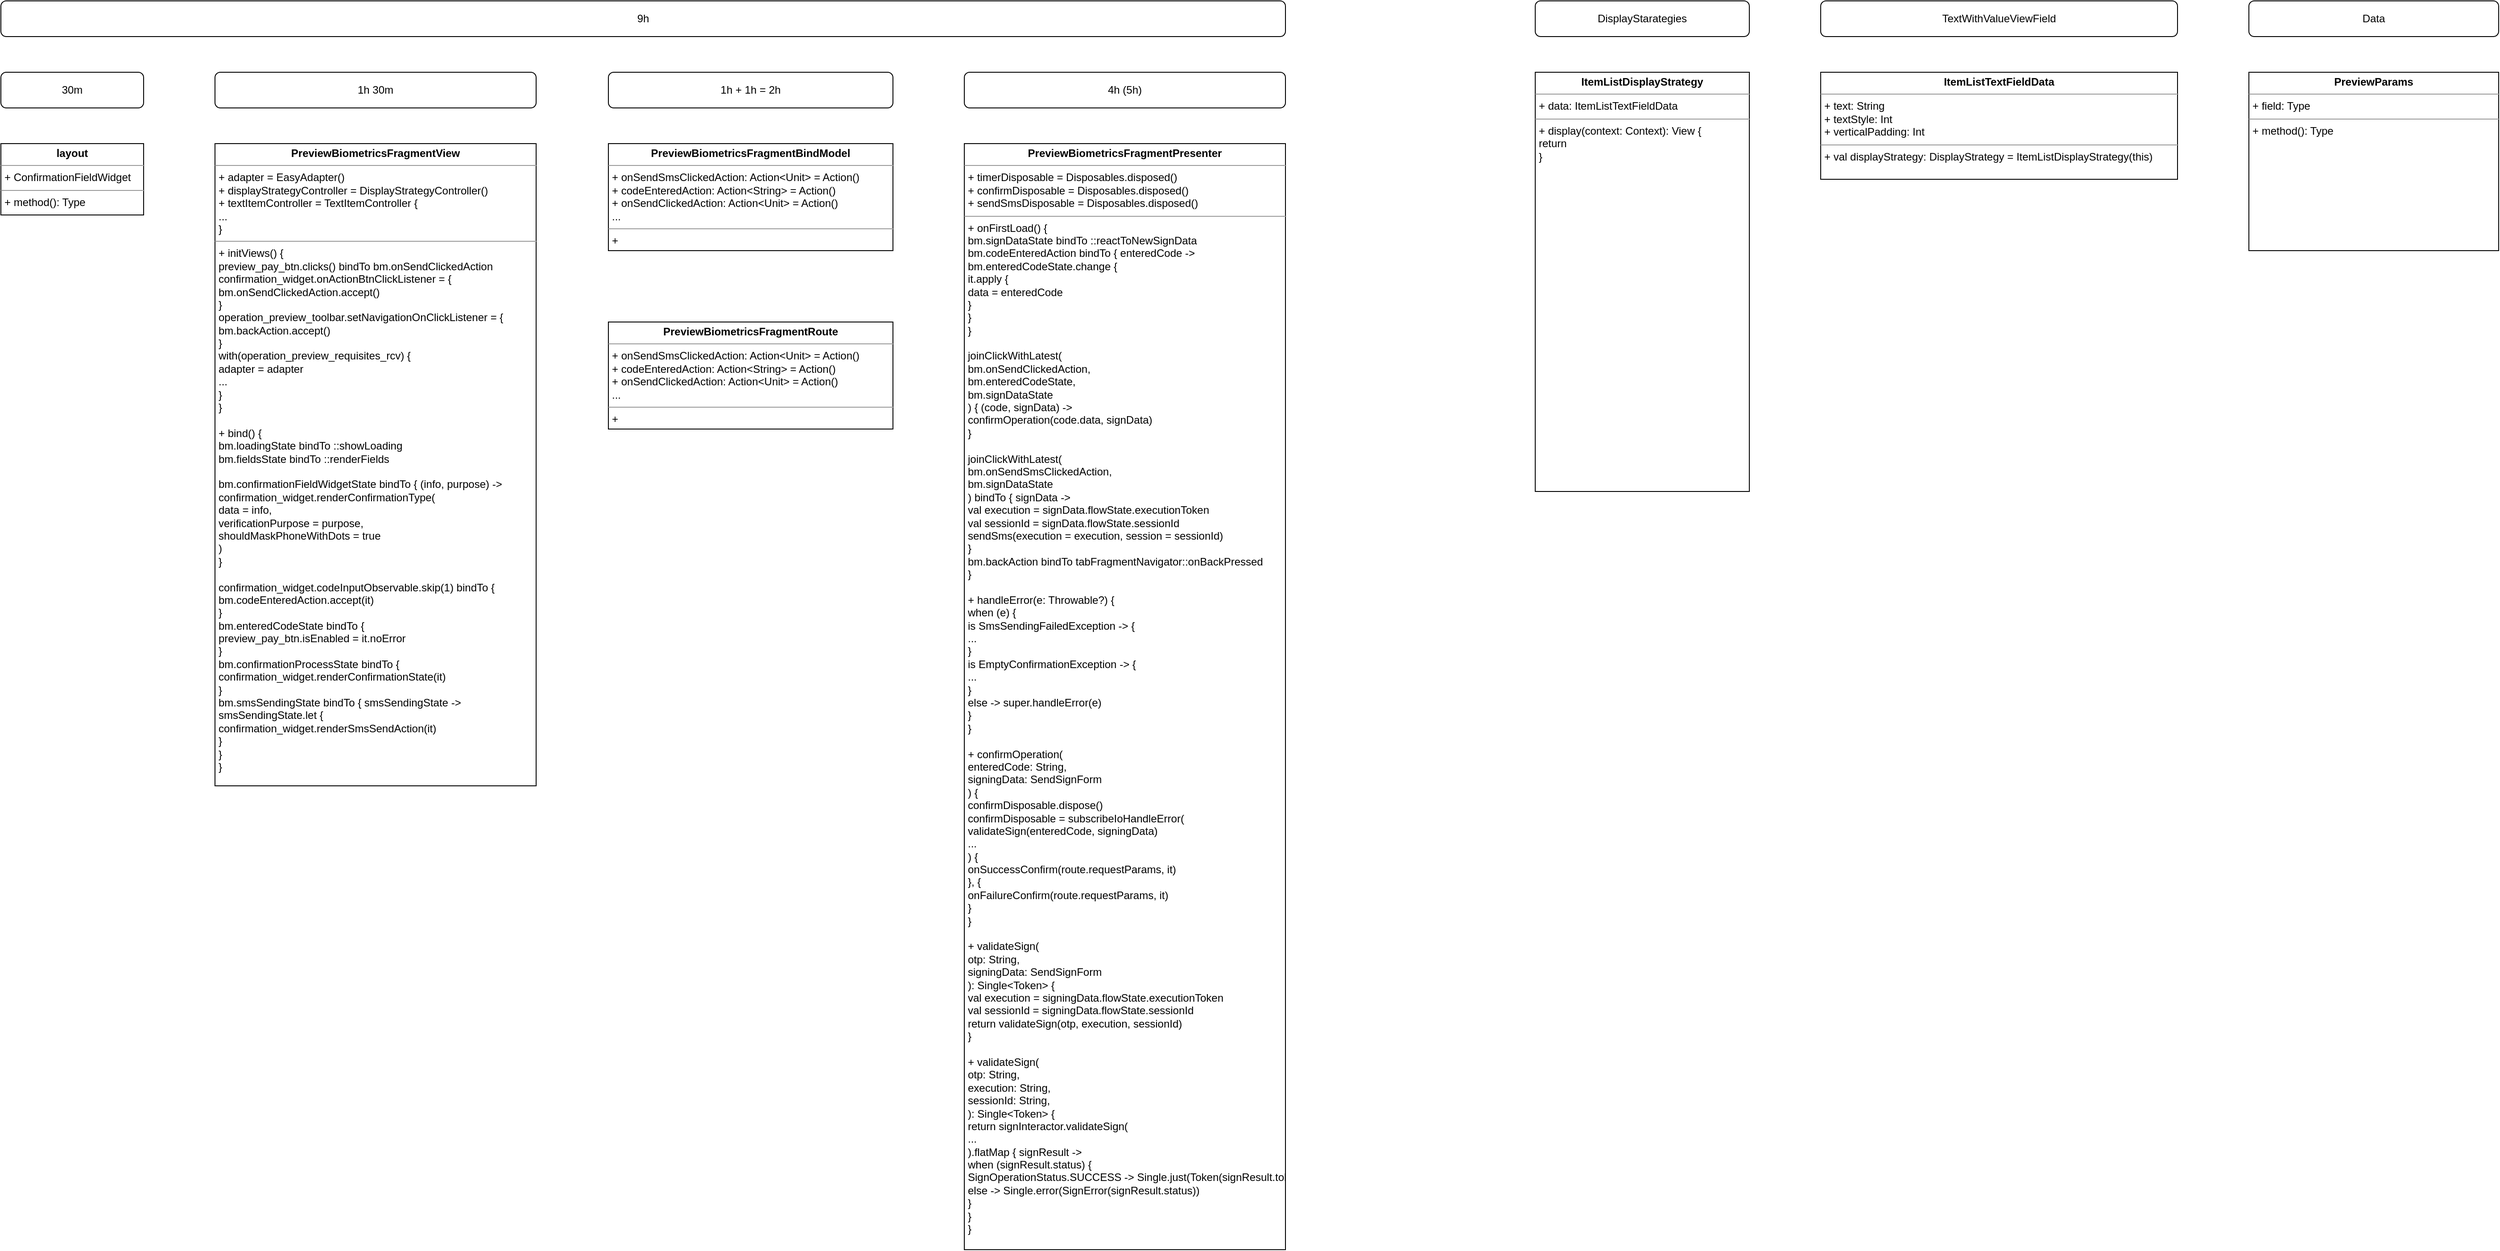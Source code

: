 <mxfile version="17.4.0" type="github">
  <diagram id="F2cIXI0qztmpp3JYABv5" name="Page-1">
    <mxGraphModel dx="631" dy="1596" grid="1" gridSize="10" guides="1" tooltips="1" connect="1" arrows="1" fold="1" page="1" pageScale="1" pageWidth="827" pageHeight="1169" math="0" shadow="0">
      <root>
        <mxCell id="0" />
        <mxCell id="1" parent="0" />
        <mxCell id="ljfZ4cZ_r5Jr-hCkHj5f-1" value="&lt;p style=&quot;margin: 0px ; margin-top: 4px ; text-align: center&quot;&gt;&lt;b&gt;PreviewBiometricsFragmentView&lt;br&gt;&lt;/b&gt;&lt;/p&gt;&lt;hr size=&quot;1&quot;&gt;&lt;p style=&quot;margin: 0px ; margin-left: 4px&quot;&gt;+ adapter = EasyAdapter()&lt;/p&gt;&lt;p style=&quot;margin: 0px ; margin-left: 4px&quot;&gt;+ displayStrategyController = DisplayStrategyController()&lt;/p&gt;&lt;p style=&quot;margin: 0px ; margin-left: 4px&quot;&gt;+ textItemController = TextItemController {&lt;/p&gt;&lt;p style=&quot;margin: 0px ; margin-left: 4px&quot;&gt;...&lt;br&gt;&lt;/p&gt;&lt;p style=&quot;margin: 0px ; margin-left: 4px&quot;&gt;}&lt;br&gt;&lt;/p&gt;&lt;hr size=&quot;1&quot;&gt;&lt;p style=&quot;margin: 0px ; margin-left: 4px&quot;&gt;+ initViews() {&lt;/p&gt;&lt;p style=&quot;margin: 0px ; margin-left: 4px&quot;&gt;preview_pay_btn.clicks() bindTo bm.onSendClickedAction&lt;/p&gt;&lt;p style=&quot;margin: 0px ; margin-left: 4px&quot;&gt;confirmation_widget.onActionBtnClickListener = {&lt;/p&gt;&lt;p style=&quot;margin: 0px ; margin-left: 4px&quot;&gt;bm.onSendClickedAction.accept()&lt;br&gt;&lt;/p&gt;&lt;p style=&quot;margin: 0px ; margin-left: 4px&quot;&gt;}&lt;/p&gt;&lt;p style=&quot;margin: 0px ; margin-left: 4px&quot;&gt;operation_preview_toolbar.setNavigationOnClickListener = {&lt;/p&gt;&lt;p style=&quot;margin: 0px ; margin-left: 4px&quot;&gt;bm.backAction.accept()&lt;br&gt;&lt;/p&gt;&lt;p style=&quot;margin: 0px ; margin-left: 4px&quot;&gt;}&lt;/p&gt;&lt;p style=&quot;margin: 0px ; margin-left: 4px&quot;&gt;with(operation_preview_requisites_rcv) {&lt;/p&gt;&lt;p style=&quot;margin: 0px ; margin-left: 4px&quot;&gt;adapter = adapter&lt;/p&gt;&lt;p style=&quot;margin: 0px ; margin-left: 4px&quot;&gt;...&lt;br&gt;&lt;/p&gt;&lt;p style=&quot;margin: 0px ; margin-left: 4px&quot;&gt;}&lt;br&gt;&lt;/p&gt;&lt;p style=&quot;margin: 0px ; margin-left: 4px&quot;&gt;}&lt;/p&gt;&lt;p style=&quot;margin: 0px ; margin-left: 4px&quot;&gt;&lt;br&gt;&lt;/p&gt;&lt;p style=&quot;margin: 0px ; margin-left: 4px&quot;&gt;+ bind() {&lt;/p&gt;&lt;p style=&quot;margin: 0px ; margin-left: 4px&quot;&gt;bm.loadingState bindTo ::showLoading&lt;/p&gt;&lt;p style=&quot;margin: 0px ; margin-left: 4px&quot;&gt;bm.fieldsState bindTo ::renderFields&lt;/p&gt;&lt;p style=&quot;margin: 0px ; margin-left: 4px&quot;&gt;&lt;br&gt;&lt;/p&gt;&lt;p style=&quot;margin: 0px ; margin-left: 4px&quot;&gt;bm.confirmationFieldWidgetState bindTo { (info, purpose) -&amp;gt;&lt;/p&gt;&lt;p style=&quot;margin: 0px ; margin-left: 4px&quot;&gt;confirmation_widget.renderConfirmationType(&lt;/p&gt;&lt;p style=&quot;margin: 0px ; margin-left: 4px&quot;&gt;data = info,&lt;/p&gt;&lt;p style=&quot;margin: 0px ; margin-left: 4px&quot;&gt;verificationPurpose = purpose,&lt;/p&gt;&lt;p style=&quot;margin: 0px ; margin-left: 4px&quot;&gt;shouldMaskPhoneWithDots = true&lt;br&gt;&lt;/p&gt;&lt;p style=&quot;margin: 0px ; margin-left: 4px&quot;&gt;)&lt;br&gt;&lt;/p&gt;&lt;p style=&quot;margin: 0px ; margin-left: 4px&quot;&gt;}&lt;/p&gt;&lt;p style=&quot;margin: 0px ; margin-left: 4px&quot;&gt;&lt;br&gt;&lt;/p&gt;&lt;p style=&quot;margin: 0px ; margin-left: 4px&quot;&gt;confirmation_widget.codeInputObservable.skip(1) bindTo {&lt;/p&gt;&lt;p style=&quot;margin: 0px ; margin-left: 4px&quot;&gt;bm.codeEnteredAction.accept(it)&lt;br&gt;&lt;/p&gt;&lt;p style=&quot;margin: 0px ; margin-left: 4px&quot;&gt;}&lt;/p&gt;&lt;p style=&quot;margin: 0px ; margin-left: 4px&quot;&gt;bm.enteredCodeState bindTo {&lt;/p&gt;&lt;p style=&quot;margin: 0px ; margin-left: 4px&quot;&gt;preview_pay_btn.isEnabled = it.noError&lt;br&gt;&lt;/p&gt;&lt;p style=&quot;margin: 0px ; margin-left: 4px&quot;&gt;}&lt;/p&gt;&lt;p style=&quot;margin: 0px ; margin-left: 4px&quot;&gt;bm.confirmationProcessState bindTo {&lt;/p&gt;&lt;p style=&quot;margin: 0px ; margin-left: 4px&quot;&gt;confirmation_widget.renderConfirmationState(it)&lt;br&gt;&lt;/p&gt;&lt;p style=&quot;margin: 0px ; margin-left: 4px&quot;&gt;}&lt;/p&gt;&lt;p style=&quot;margin: 0px ; margin-left: 4px&quot;&gt;bm.smsSendingState bindTo { smsSendingState -&amp;gt;&lt;/p&gt;&lt;p style=&quot;margin: 0px ; margin-left: 4px&quot;&gt;smsSendingState.let {&lt;/p&gt;&lt;p style=&quot;margin: 0px ; margin-left: 4px&quot;&gt;confirmation_widget.renderSmsSendAction(it)&lt;br&gt;&lt;/p&gt;&lt;p style=&quot;margin: 0px ; margin-left: 4px&quot;&gt;}&lt;br&gt;&lt;/p&gt;&lt;p style=&quot;margin: 0px ; margin-left: 4px&quot;&gt;}&lt;br&gt;&lt;/p&gt;&lt;p style=&quot;margin: 0px ; margin-left: 4px&quot;&gt;}&lt;br&gt;&lt;/p&gt;" style="verticalAlign=top;align=left;overflow=fill;fontSize=12;fontFamily=Helvetica;html=1;" parent="1" vertex="1">
          <mxGeometry x="320" y="80" width="360" height="720" as="geometry" />
        </mxCell>
        <mxCell id="ljfZ4cZ_r5Jr-hCkHj5f-2" value="&lt;p style=&quot;margin: 0px ; margin-top: 4px ; text-align: center&quot;&gt;&lt;b&gt;PreviewBiometricsFragmentPresenter&lt;br&gt;&lt;/b&gt;&lt;/p&gt;&lt;hr size=&quot;1&quot;&gt;&lt;p style=&quot;margin: 0px ; margin-left: 4px&quot;&gt;+ timerDisposable = Disposables.disposed()&lt;/p&gt;&lt;p style=&quot;margin: 0px ; margin-left: 4px&quot;&gt;+ confirmDisposable = Disposables.disposed()&lt;/p&gt;&lt;p style=&quot;margin: 0px ; margin-left: 4px&quot;&gt;+ sendSmsDisposable = Disposables.disposed()&lt;br&gt;&lt;/p&gt;&lt;hr size=&quot;1&quot;&gt;&lt;p style=&quot;margin: 0px ; margin-left: 4px&quot;&gt;+ onFirstLoad() {&lt;/p&gt;&lt;p style=&quot;margin: 0px ; margin-left: 4px&quot;&gt;bm.signDataState bindTo ::reactToNewSignData&lt;/p&gt;&lt;p style=&quot;margin: 0px ; margin-left: 4px&quot;&gt;bm.codeEnteredAction bindTo { enteredCode -&amp;gt;&lt;/p&gt;&lt;p style=&quot;margin: 0px ; margin-left: 4px&quot;&gt;bm.enteredCodeState.change {&lt;/p&gt;&lt;p style=&quot;margin: 0px ; margin-left: 4px&quot;&gt;it.apply {&lt;/p&gt;&lt;p style=&quot;margin: 0px ; margin-left: 4px&quot;&gt;data = enteredCode&lt;br&gt;&lt;/p&gt;&lt;p style=&quot;margin: 0px ; margin-left: 4px&quot;&gt;}&lt;br&gt;&lt;/p&gt;&lt;p style=&quot;margin: 0px ; margin-left: 4px&quot;&gt;}&lt;br&gt;&lt;/p&gt;&lt;p style=&quot;margin: 0px ; margin-left: 4px&quot;&gt;}&lt;/p&gt;&lt;p style=&quot;margin: 0px ; margin-left: 4px&quot;&gt;&lt;br&gt;&lt;/p&gt;&lt;p style=&quot;margin: 0px ; margin-left: 4px&quot;&gt;joinClickWithLatest(&lt;/p&gt;&lt;p style=&quot;margin: 0px ; margin-left: 4px&quot;&gt;bm.onSendClickedAction,&lt;/p&gt;&lt;p style=&quot;margin: 0px ; margin-left: 4px&quot;&gt;bm.enteredCodeState,&lt;/p&gt;&lt;p style=&quot;margin: 0px ; margin-left: 4px&quot;&gt;bm.signDataState&lt;br&gt;&lt;/p&gt;&lt;p style=&quot;margin: 0px ; margin-left: 4px&quot;&gt;) { (code, signData) -&amp;gt;&lt;br&gt;&lt;/p&gt;&lt;p style=&quot;margin: 0px ; margin-left: 4px&quot;&gt;confirmOperation(code.data, signData)&lt;br&gt;&lt;/p&gt;&lt;p style=&quot;margin: 0px ; margin-left: 4px&quot;&gt;}&lt;/p&gt;&lt;p style=&quot;margin: 0px ; margin-left: 4px&quot;&gt;&lt;br&gt;&lt;/p&gt;&lt;p style=&quot;margin: 0px ; margin-left: 4px&quot;&gt;joinClickWithLatest(&lt;/p&gt;&lt;p style=&quot;margin: 0px ; margin-left: 4px&quot;&gt;bm.onSendSmsClickedAction,&lt;/p&gt;&lt;p style=&quot;margin: 0px ; margin-left: 4px&quot;&gt;bm.signDataState&lt;br&gt;&lt;/p&gt;&lt;p style=&quot;margin: 0px ; margin-left: 4px&quot;&gt;) bindTo { signData -&amp;gt;&lt;/p&gt;&lt;p style=&quot;margin: 0px ; margin-left: 4px&quot;&gt;val execution = signData.flowState.executionToken&lt;/p&gt;&lt;p style=&quot;margin: 0px ; margin-left: 4px&quot;&gt;val sessionId = signData.flowState.sessionId&lt;/p&gt;&lt;p style=&quot;margin: 0px ; margin-left: 4px&quot;&gt;sendSms(execution = execution, session = sessionId)&lt;br&gt;&lt;/p&gt;&lt;p style=&quot;margin: 0px ; margin-left: 4px&quot;&gt;}&lt;/p&gt;&lt;p style=&quot;margin: 0px ; margin-left: 4px&quot;&gt;bm.backAction bindTo tabFragmentNavigator::onBackPressed&lt;br&gt;&lt;/p&gt;&lt;p style=&quot;margin: 0px ; margin-left: 4px&quot;&gt;}&lt;/p&gt;&lt;p style=&quot;margin: 0px ; margin-left: 4px&quot;&gt;&lt;br&gt;&lt;/p&gt;&lt;p style=&quot;margin: 0px ; margin-left: 4px&quot;&gt;+ handleError(e: Throwable?) {&lt;/p&gt;&lt;p style=&quot;margin: 0px ; margin-left: 4px&quot;&gt;when (e) {&lt;/p&gt;&lt;p style=&quot;margin: 0px ; margin-left: 4px&quot;&gt;is SmsSendingFailedException -&amp;gt; {&lt;/p&gt;&lt;p style=&quot;margin: 0px ; margin-left: 4px&quot;&gt;...&lt;br&gt;&lt;/p&gt;&lt;p style=&quot;margin: 0px ; margin-left: 4px&quot;&gt;}&lt;/p&gt;&lt;p style=&quot;margin: 0px ; margin-left: 4px&quot;&gt;is EmptyConfirmationException -&amp;gt; {&lt;/p&gt;&lt;p style=&quot;margin: 0px ; margin-left: 4px&quot;&gt;...&lt;br&gt;&lt;/p&gt;&lt;p style=&quot;margin: 0px ; margin-left: 4px&quot;&gt;}&lt;/p&gt;&lt;p style=&quot;margin: 0px ; margin-left: 4px&quot;&gt;else -&amp;gt; super.handleError(e)&lt;br&gt;&lt;/p&gt;&lt;p style=&quot;margin: 0px ; margin-left: 4px&quot;&gt;}&lt;br&gt;&lt;/p&gt;&lt;p style=&quot;margin: 0px ; margin-left: 4px&quot;&gt;}&lt;/p&gt;&lt;p style=&quot;margin: 0px ; margin-left: 4px&quot;&gt;&lt;br&gt;&lt;/p&gt;&lt;p style=&quot;margin: 0px ; margin-left: 4px&quot;&gt;+ confirmOperation(&lt;/p&gt;&lt;p style=&quot;margin: 0px ; margin-left: 4px&quot;&gt;enteredCode: String,&lt;/p&gt;&lt;p style=&quot;margin: 0px ; margin-left: 4px&quot;&gt;signingData: SendSignForm&lt;br&gt;&lt;/p&gt;&lt;p style=&quot;margin: 0px ; margin-left: 4px&quot;&gt;) {&lt;/p&gt;&lt;p style=&quot;margin: 0px ; margin-left: 4px&quot;&gt;confirmDisposable.dispose()&lt;/p&gt;&lt;p style=&quot;margin: 0px ; margin-left: 4px&quot;&gt;confirmDisposable = subscribeIoHandleError(&lt;/p&gt;&lt;p style=&quot;margin: 0px ; margin-left: 4px&quot;&gt;validateSign(enteredCode, signingData)&lt;/p&gt;&lt;p style=&quot;margin: 0px ; margin-left: 4px&quot;&gt;...&lt;br&gt;&lt;/p&gt;&lt;p style=&quot;margin: 0px ; margin-left: 4px&quot;&gt;) {&lt;/p&gt;&lt;p style=&quot;margin: 0px ; margin-left: 4px&quot;&gt;onSuccessConfirm(route.requestParams, it)&lt;br&gt;&lt;/p&gt;&lt;p style=&quot;margin: 0px ; margin-left: 4px&quot;&gt;}, {&lt;/p&gt;&lt;p style=&quot;margin: 0px ; margin-left: 4px&quot;&gt;onFailureConfirm(route.requestParams, it)&lt;br&gt;&lt;/p&gt;&lt;p style=&quot;margin: 0px ; margin-left: 4px&quot;&gt;}&lt;br&gt;&lt;/p&gt;&lt;p style=&quot;margin: 0px ; margin-left: 4px&quot;&gt;}&lt;/p&gt;&lt;p style=&quot;margin: 0px ; margin-left: 4px&quot;&gt;&lt;br&gt;&lt;/p&gt;&lt;p style=&quot;margin: 0px ; margin-left: 4px&quot;&gt;+ validateSign(&lt;/p&gt;&lt;p style=&quot;margin: 0px ; margin-left: 4px&quot;&gt;otp: String,&lt;/p&gt;&lt;p style=&quot;margin: 0px ; margin-left: 4px&quot;&gt;signingData: SendSignForm&lt;br&gt;&lt;/p&gt;&lt;p style=&quot;margin: 0px ; margin-left: 4px&quot;&gt;): Single&amp;lt;Token&amp;gt; {&lt;/p&gt;&lt;p style=&quot;margin: 0px ; margin-left: 4px&quot;&gt;val execution = signingData.flowState.executionToken&lt;/p&gt;&lt;p style=&quot;margin: 0px ; margin-left: 4px&quot;&gt;val sessionId = signingData.flowState.sessionId&lt;/p&gt;&lt;p style=&quot;margin: 0px ; margin-left: 4px&quot;&gt;return validateSign(otp, execution, sessionId)&lt;br&gt;&lt;/p&gt;&lt;p style=&quot;margin: 0px ; margin-left: 4px&quot;&gt;}&lt;/p&gt;&lt;p style=&quot;margin: 0px ; margin-left: 4px&quot;&gt;&lt;br&gt;&lt;/p&gt;&lt;p style=&quot;margin: 0px ; margin-left: 4px&quot;&gt;+ validateSign(&lt;/p&gt;&lt;p style=&quot;margin: 0px ; margin-left: 4px&quot;&gt;otp: String,&lt;/p&gt;&lt;p style=&quot;margin: 0px ; margin-left: 4px&quot;&gt;execution: String,&lt;/p&gt;&lt;p style=&quot;margin: 0px ; margin-left: 4px&quot;&gt;sessionId: String,&lt;br&gt;&lt;/p&gt;&lt;p style=&quot;margin: 0px ; margin-left: 4px&quot;&gt;): Single&amp;lt;Token&amp;gt; {&lt;/p&gt;&lt;p style=&quot;margin: 0px ; margin-left: 4px&quot;&gt;return signInteractor.validateSign(&lt;/p&gt;&lt;p style=&quot;margin: 0px ; margin-left: 4px&quot;&gt;...&lt;br&gt;&lt;/p&gt;&lt;p style=&quot;margin: 0px ; margin-left: 4px&quot;&gt;).flatMap { signResult -&amp;gt;&lt;/p&gt;&lt;p style=&quot;margin: 0px ; margin-left: 4px&quot;&gt;when (signResult.status) {&lt;/p&gt;&lt;p style=&quot;margin: 0px ; margin-left: 4px&quot;&gt;SignOperationStatus.SUCCESS -&amp;gt; Single.just(Token(signResult.token))&lt;/p&gt;&lt;p style=&quot;margin: 0px ; margin-left: 4px&quot;&gt;else -&amp;gt; Single.error(SignError(signResult.status))&lt;br&gt;&lt;/p&gt;&lt;p style=&quot;margin: 0px ; margin-left: 4px&quot;&gt;}&lt;br&gt;&lt;/p&gt;&lt;p style=&quot;margin: 0px ; margin-left: 4px&quot;&gt;}&lt;br&gt;&lt;/p&gt;&lt;p style=&quot;margin: 0px ; margin-left: 4px&quot;&gt;}&lt;br&gt;&lt;/p&gt;" style="verticalAlign=top;align=left;overflow=fill;fontSize=12;fontFamily=Helvetica;html=1;" parent="1" vertex="1">
          <mxGeometry x="1160" y="80" width="360" height="1240" as="geometry" />
        </mxCell>
        <mxCell id="KR71yvNh6sFwL_0YMKFg-1" value="&lt;p style=&quot;margin: 0px ; margin-top: 4px ; text-align: center&quot;&gt;&lt;b&gt;layout&lt;br&gt;&lt;/b&gt;&lt;/p&gt;&lt;hr size=&quot;1&quot;&gt;&lt;p style=&quot;margin: 0px ; margin-left: 4px&quot;&gt;+ ConfirmationFieldWidget&lt;/p&gt;&lt;hr size=&quot;1&quot;&gt;&lt;p style=&quot;margin: 0px ; margin-left: 4px&quot;&gt;+ method(): Type&lt;/p&gt;" style="verticalAlign=top;align=left;overflow=fill;fontSize=12;fontFamily=Helvetica;html=1;" parent="1" vertex="1">
          <mxGeometry x="80" y="80" width="160" height="80" as="geometry" />
        </mxCell>
        <mxCell id="KR71yvNh6sFwL_0YMKFg-2" value="&lt;p style=&quot;margin: 0px ; margin-top: 4px ; text-align: center&quot;&gt;&lt;b&gt;PreviewBiometricsFragmentBindModel&lt;br&gt;&lt;/b&gt;&lt;/p&gt;&lt;hr size=&quot;1&quot;&gt;&lt;p style=&quot;margin: 0px ; margin-left: 4px&quot;&gt;+ onSendSmsClickedAction: Action&amp;lt;Unit&amp;gt; = Action()&lt;/p&gt;&lt;p style=&quot;margin: 0px ; margin-left: 4px&quot;&gt;+ codeEnteredAction: Action&amp;lt;String&amp;gt; = Action()&lt;/p&gt;&lt;p style=&quot;margin: 0px ; margin-left: 4px&quot;&gt;+ onSendClickedAction: Action&amp;lt;Unit&amp;gt; = Action()&lt;/p&gt;&lt;p style=&quot;margin: 0px ; margin-left: 4px&quot;&gt;...&lt;br&gt;&lt;/p&gt;&lt;hr size=&quot;1&quot;&gt;&lt;p style=&quot;margin: 0px ; margin-left: 4px&quot;&gt;+ &lt;br&gt;&lt;/p&gt;" style="verticalAlign=top;align=left;overflow=fill;fontSize=12;fontFamily=Helvetica;html=1;" parent="1" vertex="1">
          <mxGeometry x="761" y="80" width="319" height="120" as="geometry" />
        </mxCell>
        <mxCell id="KR71yvNh6sFwL_0YMKFg-3" value="&lt;p style=&quot;margin: 0px ; margin-top: 4px ; text-align: center&quot;&gt;&lt;b&gt;PreviewBiometricsFragmentRoute&lt;br&gt;&lt;/b&gt;&lt;/p&gt;&lt;hr size=&quot;1&quot;&gt;&lt;p style=&quot;margin: 0px ; margin-left: 4px&quot;&gt;+ onSendSmsClickedAction: Action&amp;lt;Unit&amp;gt; = Action()&lt;/p&gt;&lt;p style=&quot;margin: 0px ; margin-left: 4px&quot;&gt;+ codeEnteredAction: Action&amp;lt;String&amp;gt; = Action()&lt;/p&gt;&lt;p style=&quot;margin: 0px ; margin-left: 4px&quot;&gt;+ onSendClickedAction: Action&amp;lt;Unit&amp;gt; = Action()&lt;/p&gt;&lt;p style=&quot;margin: 0px ; margin-left: 4px&quot;&gt;...&lt;br&gt;&lt;/p&gt;&lt;hr size=&quot;1&quot;&gt;&lt;p style=&quot;margin: 0px ; margin-left: 4px&quot;&gt;+ &lt;br&gt;&lt;/p&gt;" style="verticalAlign=top;align=left;overflow=fill;fontSize=12;fontFamily=Helvetica;html=1;" parent="1" vertex="1">
          <mxGeometry x="761" y="280" width="319" height="120" as="geometry" />
        </mxCell>
        <mxCell id="KR71yvNh6sFwL_0YMKFg-4" value="30m" style="rounded=1;whiteSpace=wrap;html=1;" parent="1" vertex="1">
          <mxGeometry x="80" width="160" height="40" as="geometry" />
        </mxCell>
        <mxCell id="KR71yvNh6sFwL_0YMKFg-5" value="1h 30m" style="rounded=1;whiteSpace=wrap;html=1;" parent="1" vertex="1">
          <mxGeometry x="320" width="360" height="40" as="geometry" />
        </mxCell>
        <mxCell id="KR71yvNh6sFwL_0YMKFg-6" value="1h + 1h = 2h" style="rounded=1;whiteSpace=wrap;html=1;" parent="1" vertex="1">
          <mxGeometry x="761" width="319" height="40" as="geometry" />
        </mxCell>
        <mxCell id="KR71yvNh6sFwL_0YMKFg-7" value="4h (5h)" style="rounded=1;whiteSpace=wrap;html=1;" parent="1" vertex="1">
          <mxGeometry x="1160" width="360" height="40" as="geometry" />
        </mxCell>
        <mxCell id="KR71yvNh6sFwL_0YMKFg-8" value="9h" style="rounded=1;whiteSpace=wrap;html=1;" parent="1" vertex="1">
          <mxGeometry x="80" y="-80" width="1440" height="40" as="geometry" />
        </mxCell>
        <mxCell id="KR71yvNh6sFwL_0YMKFg-9" value="&lt;p style=&quot;margin: 0px ; margin-top: 4px ; text-align: center&quot;&gt;&lt;b&gt;ItemListDisplayStrategy&lt;/b&gt;&lt;/p&gt;&lt;hr size=&quot;1&quot;&gt;&lt;p style=&quot;margin: 0px ; margin-left: 4px&quot;&gt;+ data: ItemListTextFieldData&lt;br&gt;&lt;/p&gt;&lt;hr size=&quot;1&quot;&gt;&lt;p style=&quot;margin: 0px ; margin-left: 4px&quot;&gt;+ display(context: Context): View {&lt;/p&gt;&lt;p style=&quot;margin: 0px ; margin-left: 4px&quot;&gt;return &lt;br&gt;&lt;/p&gt;&lt;p style=&quot;margin: 0px ; margin-left: 4px&quot;&gt;}&lt;br&gt;&lt;/p&gt;" style="verticalAlign=top;align=left;overflow=fill;fontSize=12;fontFamily=Helvetica;html=1;" parent="1" vertex="1">
          <mxGeometry x="1800" width="240" height="470" as="geometry" />
        </mxCell>
        <mxCell id="KR71yvNh6sFwL_0YMKFg-10" value="DisplayStarategies" style="rounded=1;whiteSpace=wrap;html=1;" parent="1" vertex="1">
          <mxGeometry x="1800" y="-80" width="240" height="40" as="geometry" />
        </mxCell>
        <mxCell id="KR71yvNh6sFwL_0YMKFg-11" value="&lt;p style=&quot;margin: 0px ; margin-top: 4px ; text-align: center&quot;&gt;&lt;b&gt;ItemListTextFieldData&lt;/b&gt;&lt;/p&gt;&lt;hr size=&quot;1&quot;&gt;&lt;p style=&quot;margin: 0px ; margin-left: 4px&quot;&gt;+ text: String&lt;/p&gt;&lt;p style=&quot;margin: 0px ; margin-left: 4px&quot;&gt;+ textStyle: Int&lt;/p&gt;&lt;p style=&quot;margin: 0px ; margin-left: 4px&quot;&gt;+ verticalPadding: Int&lt;br&gt;&lt;/p&gt;&lt;hr size=&quot;1&quot;&gt;&lt;p style=&quot;margin: 0px ; margin-left: 4px&quot;&gt;+ val displayStrategy: DisplayStrategy = ItemListDisplayStrategy(this)&lt;br&gt;&lt;/p&gt;" style="verticalAlign=top;align=left;overflow=fill;fontSize=12;fontFamily=Helvetica;html=1;" parent="1" vertex="1">
          <mxGeometry x="2120" width="400" height="120" as="geometry" />
        </mxCell>
        <mxCell id="KR71yvNh6sFwL_0YMKFg-12" value="TextWithValueViewField" style="rounded=1;whiteSpace=wrap;html=1;" parent="1" vertex="1">
          <mxGeometry x="2120" y="-80" width="400" height="40" as="geometry" />
        </mxCell>
        <mxCell id="KR71yvNh6sFwL_0YMKFg-14" value="&lt;p style=&quot;margin: 0px ; margin-top: 4px ; text-align: center&quot;&gt;&lt;b&gt;PreviewParams&lt;/b&gt;&lt;/p&gt;&lt;hr size=&quot;1&quot;&gt;&lt;p style=&quot;margin: 0px ; margin-left: 4px&quot;&gt;+ field: Type&lt;/p&gt;&lt;hr size=&quot;1&quot;&gt;&lt;p style=&quot;margin: 0px ; margin-left: 4px&quot;&gt;+ method(): Type&lt;/p&gt;" style="verticalAlign=top;align=left;overflow=fill;fontSize=12;fontFamily=Helvetica;html=1;" parent="1" vertex="1">
          <mxGeometry x="2600" width="280" height="200" as="geometry" />
        </mxCell>
        <mxCell id="k92ROmcA3nMU7IDIWSUV-1" value="Data" style="rounded=1;whiteSpace=wrap;html=1;" vertex="1" parent="1">
          <mxGeometry x="2600" y="-80" width="280" height="40" as="geometry" />
        </mxCell>
      </root>
    </mxGraphModel>
  </diagram>
</mxfile>

